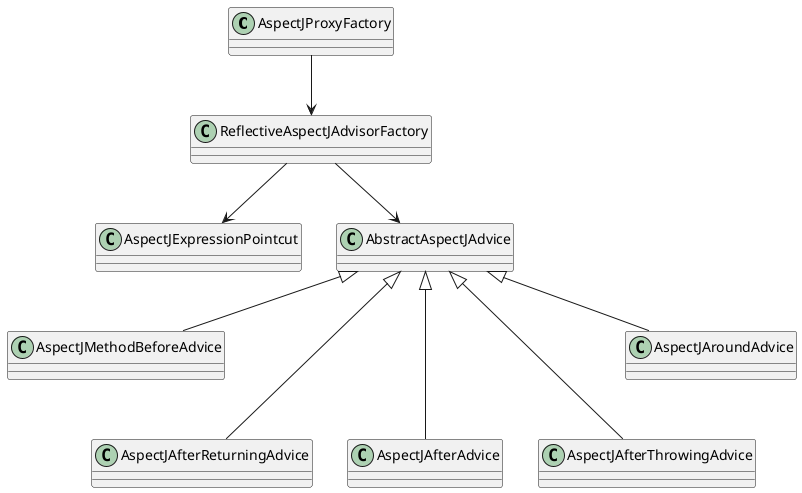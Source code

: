 @startuml

AspectJProxyFactory --> ReflectiveAspectJAdvisorFactory
ReflectiveAspectJAdvisorFactory --> AspectJExpressionPointcut
ReflectiveAspectJAdvisorFactory --> AbstractAspectJAdvice
AbstractAspectJAdvice <|-- AspectJMethodBeforeAdvice
AbstractAspectJAdvice <|--- AspectJAfterReturningAdvice
AbstractAspectJAdvice <|--- AspectJAfterAdvice
AbstractAspectJAdvice <|--- AspectJAfterThrowingAdvice
AbstractAspectJAdvice <|-- AspectJAroundAdvice

@enduml